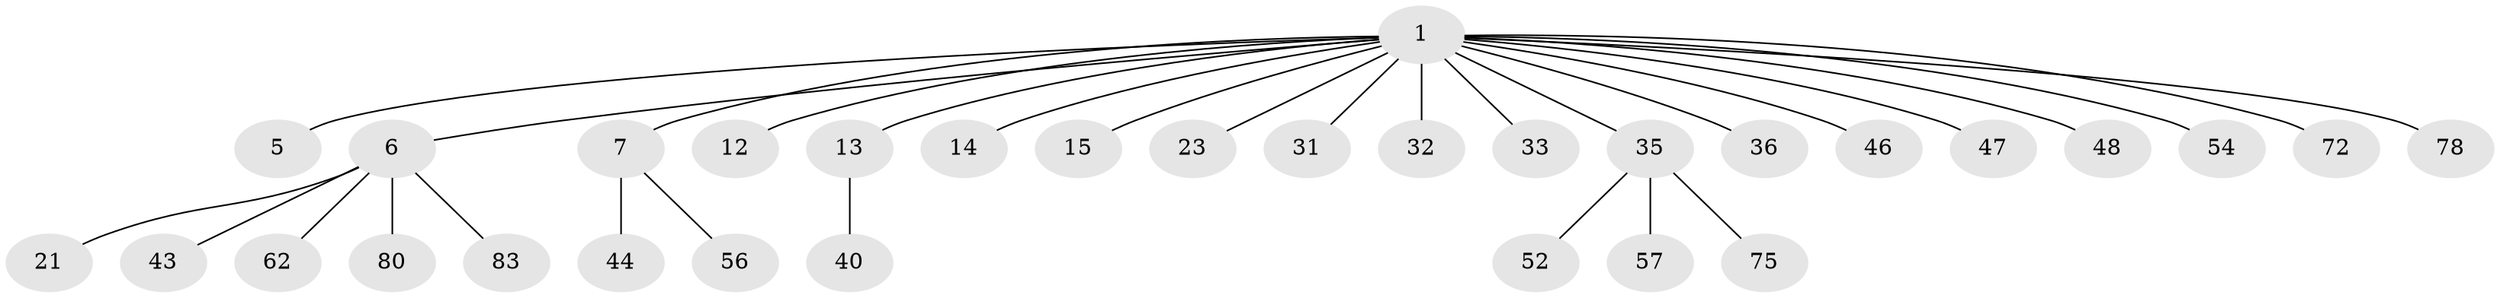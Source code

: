 // original degree distribution, {6: 0.03488372093023256, 7: 0.011627906976744186, 4: 0.046511627906976744, 2: 0.29069767441860467, 3: 0.1511627906976744, 1: 0.46511627906976744}
// Generated by graph-tools (version 1.1) at 2025/19/03/04/25 18:19:24]
// undirected, 31 vertices, 30 edges
graph export_dot {
graph [start="1"]
  node [color=gray90,style=filled];
  1 [super="+2+3+4+86+22+8"];
  5 [super="+19+82+18"];
  6 [super="+11+9+37"];
  7 [super="+10"];
  12 [super="+17"];
  13 [super="+30"];
  14;
  15 [super="+63+53"];
  21 [super="+41+28+24"];
  23 [super="+64+58"];
  31;
  32 [super="+51"];
  33 [super="+55+39"];
  35 [super="+45+50"];
  36;
  40;
  43;
  44;
  46;
  47;
  48 [super="+70"];
  52 [super="+85"];
  54;
  56 [super="+60+65"];
  57;
  62;
  72;
  75;
  78 [super="+79"];
  80;
  83;
  1 -- 5;
  1 -- 7;
  1 -- 12;
  1 -- 13;
  1 -- 78;
  1 -- 48;
  1 -- 23;
  1 -- 6;
  1 -- 14;
  1 -- 54;
  1 -- 46;
  1 -- 35;
  1 -- 36;
  1 -- 15;
  1 -- 47;
  1 -- 72;
  1 -- 32;
  1 -- 31;
  1 -- 33;
  6 -- 80;
  6 -- 83;
  6 -- 21;
  6 -- 43;
  6 -- 62;
  7 -- 56;
  7 -- 44;
  13 -- 40;
  35 -- 57;
  35 -- 52;
  35 -- 75;
}
